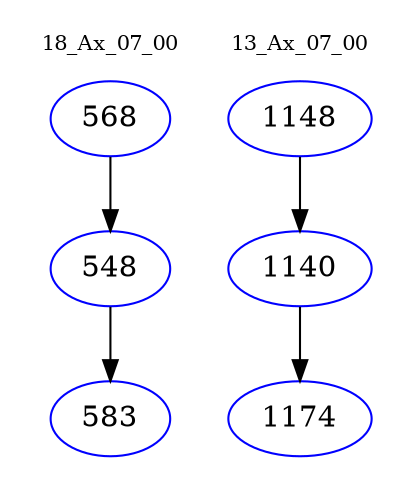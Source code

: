 digraph{
subgraph cluster_0 {
color = white
label = "18_Ax_07_00";
fontsize=10;
T0_568 [label="568", color="blue"]
T0_568 -> T0_548 [color="black"]
T0_548 [label="548", color="blue"]
T0_548 -> T0_583 [color="black"]
T0_583 [label="583", color="blue"]
}
subgraph cluster_1 {
color = white
label = "13_Ax_07_00";
fontsize=10;
T1_1148 [label="1148", color="blue"]
T1_1148 -> T1_1140 [color="black"]
T1_1140 [label="1140", color="blue"]
T1_1140 -> T1_1174 [color="black"]
T1_1174 [label="1174", color="blue"]
}
}
